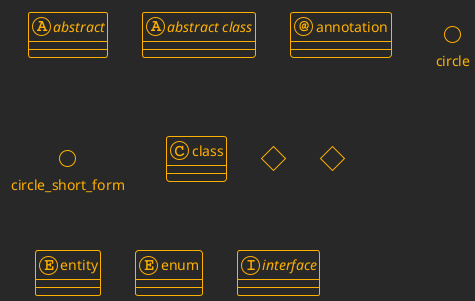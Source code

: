 ' Do not edit
' Theme Gallery
' autogenerated by script
'
@startuml
!theme crt-amber
abstract        abstract
abstract class  "abstract class"
annotation      annotation
circle          circle
()              circle_short_form
class           class
diamond         diamond
<>              diamond_short_form
entity          entity
enum            enum
interface       interface
@enduml
